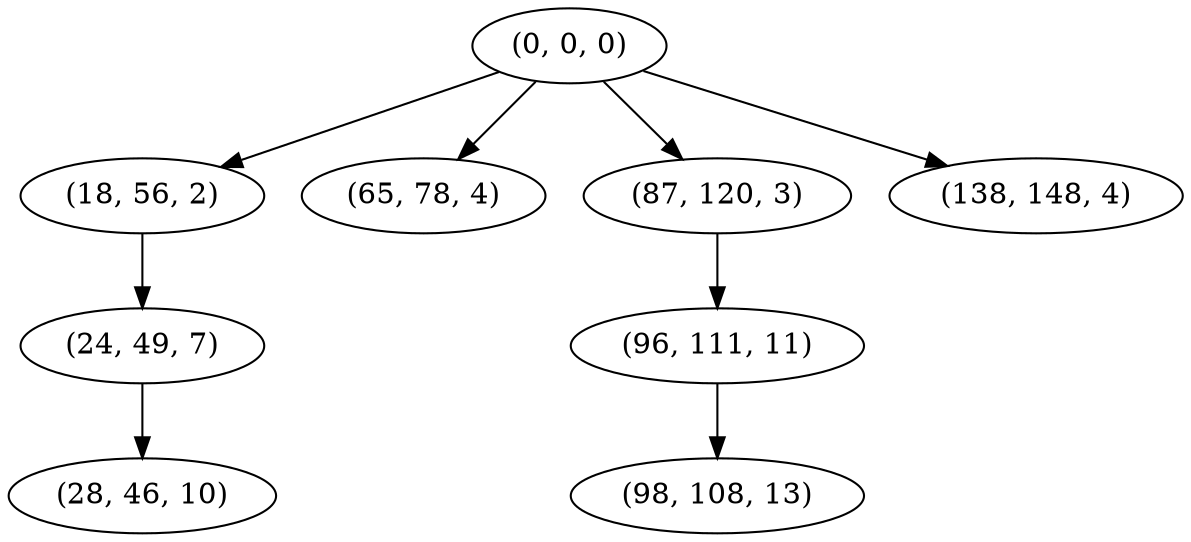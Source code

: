 digraph tree {
    "(0, 0, 0)";
    "(18, 56, 2)";
    "(24, 49, 7)";
    "(28, 46, 10)";
    "(65, 78, 4)";
    "(87, 120, 3)";
    "(96, 111, 11)";
    "(98, 108, 13)";
    "(138, 148, 4)";
    "(0, 0, 0)" -> "(18, 56, 2)";
    "(0, 0, 0)" -> "(65, 78, 4)";
    "(0, 0, 0)" -> "(87, 120, 3)";
    "(0, 0, 0)" -> "(138, 148, 4)";
    "(18, 56, 2)" -> "(24, 49, 7)";
    "(24, 49, 7)" -> "(28, 46, 10)";
    "(87, 120, 3)" -> "(96, 111, 11)";
    "(96, 111, 11)" -> "(98, 108, 13)";
}
